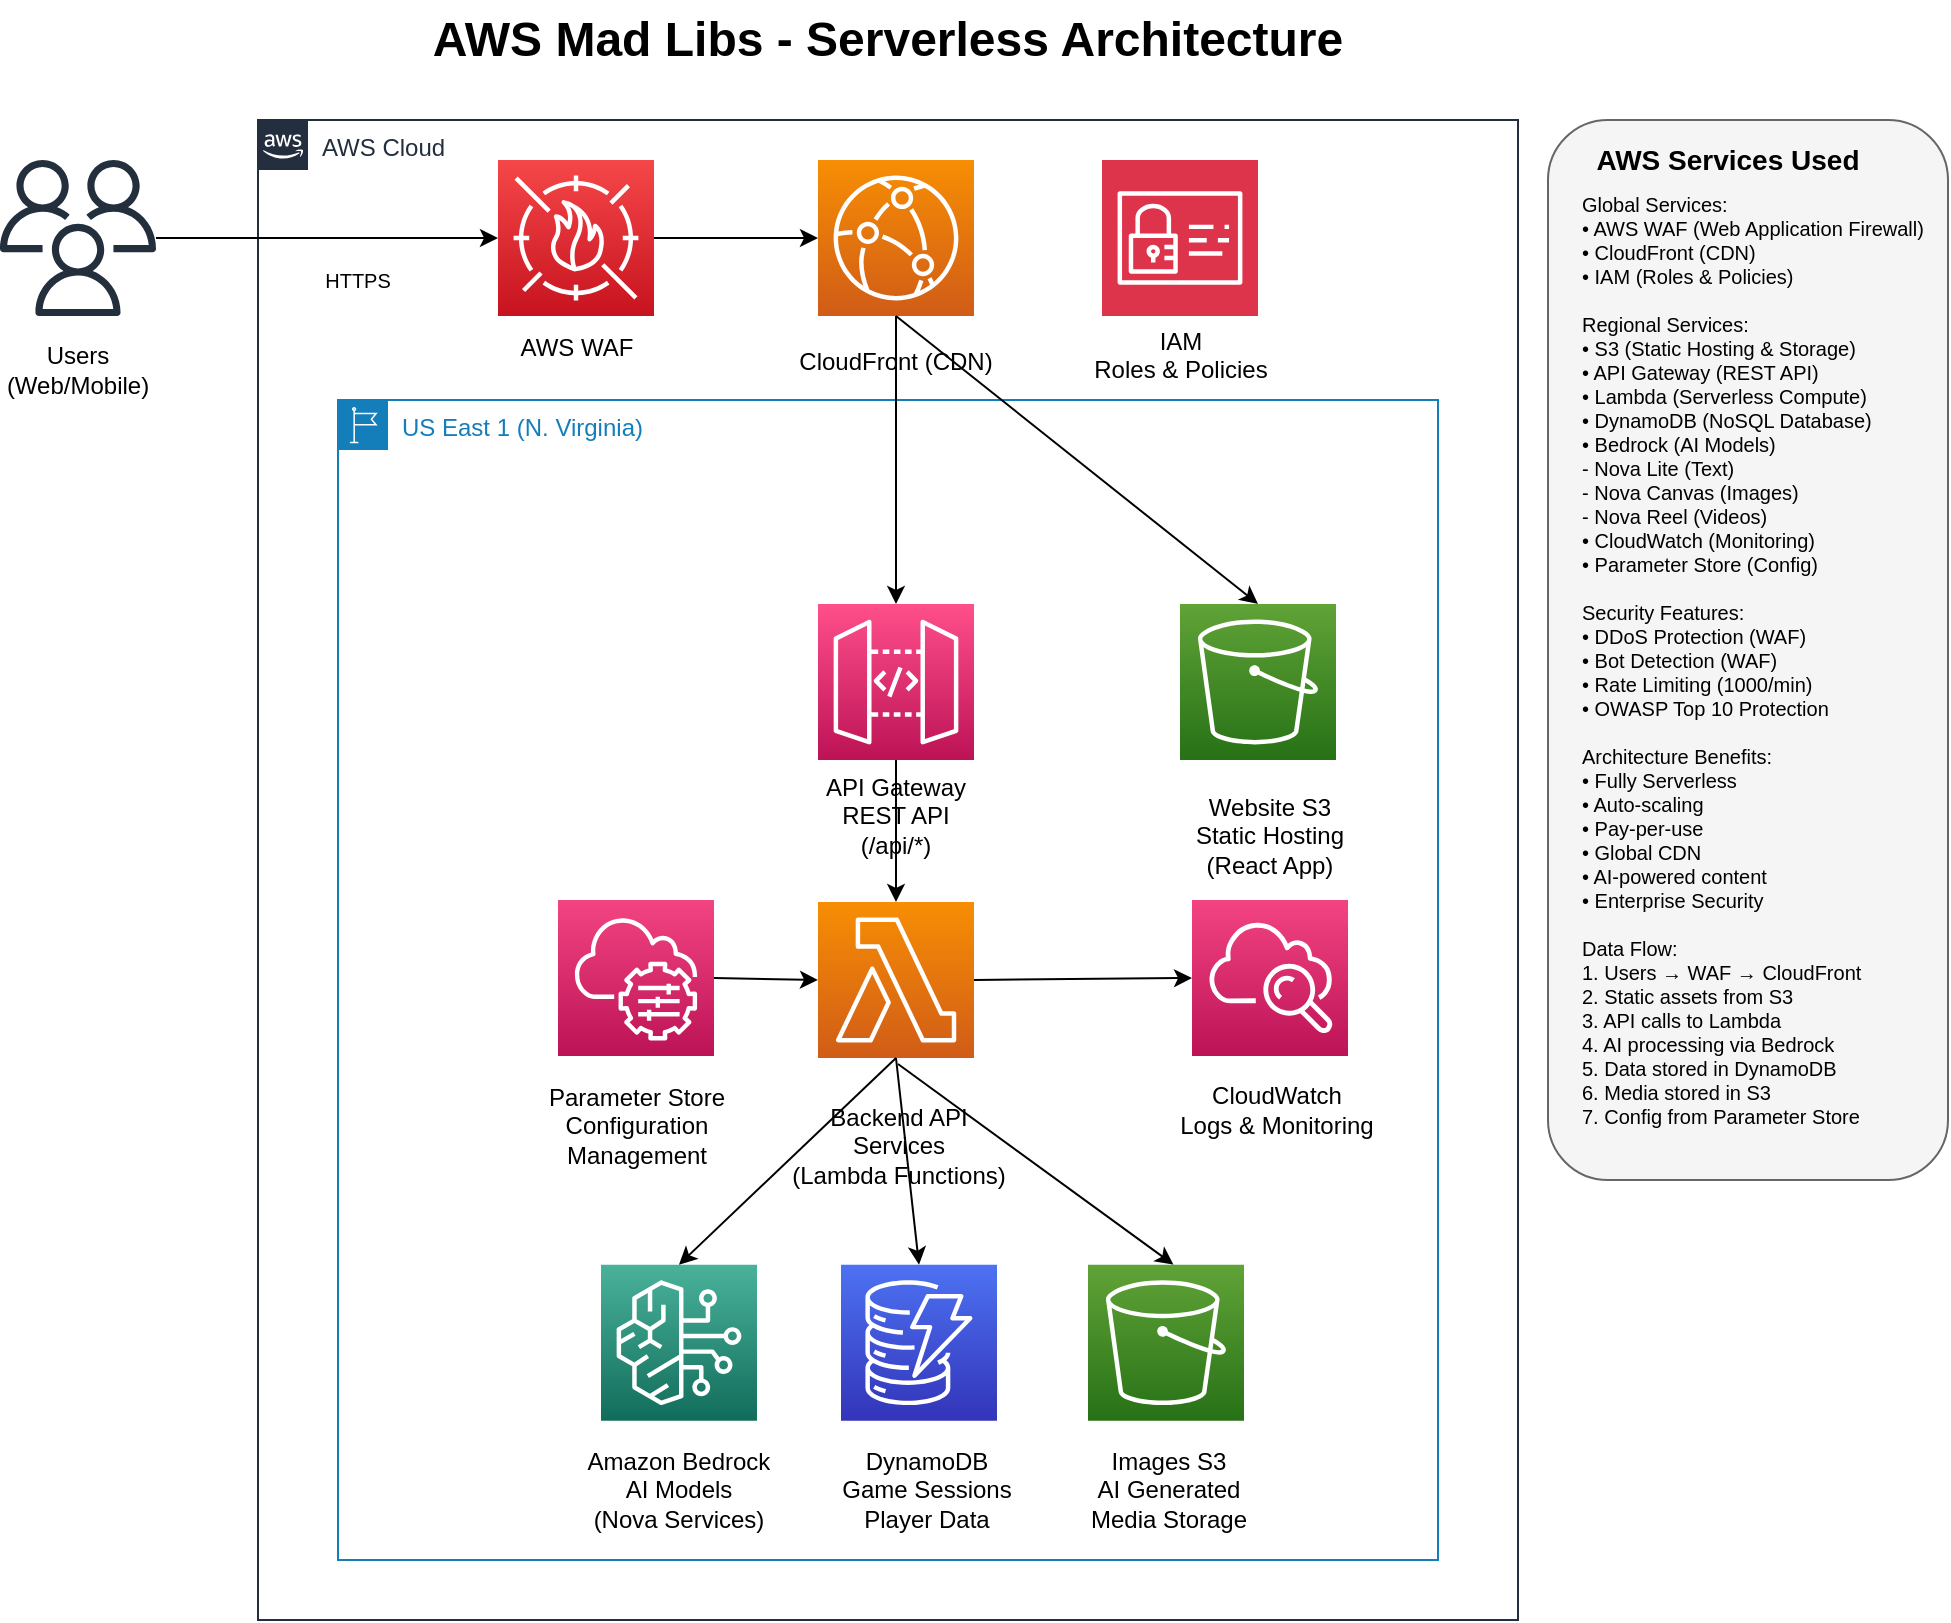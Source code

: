 <mxfile version="28.1.0">
  <diagram name="AWS Mad Libs Architecture" id="aws-mad-libs">
    <mxGraphModel dx="2066" dy="1137" grid="1" gridSize="10" guides="1" tooltips="1" connect="1" arrows="1" fold="1" page="1" pageScale="1" pageWidth="1400" pageHeight="1000" math="0" shadow="0">
      <root>
        <mxCell id="0" />
        <mxCell id="1" parent="0" />
        <mxCell id="title" value="AWS Mad Libs - Serverless Architecture" style="text;html=1;strokeColor=none;fillColor=none;align=center;verticalAlign=middle;whiteSpace=wrap;rounded=0;fontSize=24;fontStyle=1;" parent="1" vertex="1">
          <mxGeometry x="275" y="40" width="480" height="40" as="geometry" />
        </mxCell>
        <mxCell id="aws-cloud" value="AWS Cloud" style="points=[[0,0],[0.25,0],[0.5,0],[0.75,0],[1,0],[1,0.25],[1,0.5],[1,0.75],[1,1],[0.75,1],[0.5,1],[0.25,1],[0,1],[0,0.75],[0,0.5],[0,0.25]];outlineConnect=0;gradientColor=none;html=1;whiteSpace=wrap;fontSize=12;fontStyle=0;container=1;pointerEvents=0;collapsible=0;recursiveResize=0;shape=mxgraph.aws4.group;grIcon=mxgraph.aws4.group_aws_cloud_alt;strokeColor=#232F3E;fillColor=none;verticalAlign=top;align=left;spacingLeft=30;fontColor=#232F3E;dashed=0;" parent="1" vertex="1">
          <mxGeometry x="200" y="100" width="630" height="750" as="geometry" />
        </mxCell>
        <mxCell id="aws-region" value="US East 1 (N. Virginia)" style="points=[[0,0],[0.25,0],[0.5,0],[0.75,0],[1,0],[1,0.25],[1,0.5],[1,0.75],[1,1],[0.75,1],[0.5,1],[0.25,1],[0,1],[0,0.75],[0,0.5],[0,0.25]];outlineConnect=0;gradientColor=none;html=1;whiteSpace=wrap;fontSize=12;fontStyle=0;container=1;pointerEvents=0;collapsible=0;recursiveResize=0;shape=mxgraph.aws4.group;grIcon=mxgraph.aws4.group_region;strokeColor=#147EBA;fillColor=none;verticalAlign=top;align=left;spacingLeft=30;fontColor=#147EBA;dashed=0;" parent="aws-cloud" vertex="1">
          <mxGeometry x="40" y="140" width="550" height="580" as="geometry" />
        </mxCell>
        <mxCell id="s3-website" value="" style="sketch=0;points=[[0,0,0],[0.25,0,0],[0.5,0,0],[0.75,0,0],[1,0,0],[0,1,0],[0.25,1,0],[0.5,1,0],[0.75,1,0],[1,1,0],[0,0.25,0],[0,0.5,0],[0,0.75,0],[1,0.25,0],[1,0.5,0],[1,0.75,0]];outlineConnect=0;fontColor=#232F3E;gradientColor=#60A337;gradientDirection=north;fillColor=#277116;strokeColor=#ffffff;dashed=0;verticalLabelPosition=bottom;verticalAlign=top;align=center;html=1;fontSize=12;fontStyle=0;aspect=fixed;shape=mxgraph.aws4.resourceIcon;resIcon=mxgraph.aws4.s3;" parent="aws-region" vertex="1">
          <mxGeometry x="421" y="102" width="78" height="78" as="geometry" />
        </mxCell>
        <mxCell id="s3-website-label" value="Website S3&#xa;Static Hosting&#xa;(React App)" style="text;html=1;strokeColor=none;fillColor=none;align=center;verticalAlign=middle;whiteSpace=wrap;rounded=0;" parent="aws-region" vertex="1">
          <mxGeometry x="410" y="195" width="112" height="45" as="geometry" />
        </mxCell>
        <mxCell id="apigateway" value="" style="sketch=0;points=[[0,0,0],[0.25,0,0],[0.5,0,0],[0.75,0,0],[1,0,0],[0,1,0],[0.25,1,0],[0.5,1,0],[0.75,1,0],[1,1,0],[0,0.25,0],[0,0.5,0],[0,0.75,0],[1,0.25,0],[1,0.5,0],[1,0.75,0]];outlineConnect=0;fontColor=#232F3E;gradientColor=#FF4F8B;gradientDirection=north;fillColor=#BC1356;strokeColor=#ffffff;dashed=0;verticalLabelPosition=bottom;verticalAlign=top;align=center;html=1;fontSize=12;fontStyle=0;aspect=fixed;shape=mxgraph.aws4.resourceIcon;resIcon=mxgraph.aws4.api_gateway;" parent="aws-region" vertex="1">
          <mxGeometry x="240" y="102" width="78" height="78" as="geometry" />
        </mxCell>
        <mxCell id="apigateway-label" value="API Gateway&#xa;REST API&#xa;(/api/*)" style="text;html=1;strokeColor=none;fillColor=none;align=center;verticalAlign=middle;whiteSpace=wrap;rounded=0;" parent="aws-region" vertex="1">
          <mxGeometry x="213" y="185" width="132" height="45" as="geometry" />
        </mxCell>
        <mxCell id="lambda-backend" value="" style="sketch=0;points=[[0,0,0],[0.25,0,0],[0.5,0,0],[0.75,0,0],[1,0,0],[0,1,0],[0.25,1,0],[0.5,1,0],[0.75,1,0],[1,1,0],[0,0.25,0],[0,0.5,0],[0,0.75,0],[1,0.25,0],[1,0.5,0],[1,0.75,0]];outlineConnect=0;fontColor=#232F3E;gradientColor=#F78E04;gradientDirection=north;fillColor=#D05C17;strokeColor=#ffffff;dashed=0;verticalLabelPosition=bottom;verticalAlign=top;align=center;html=1;fontSize=12;fontStyle=0;aspect=fixed;shape=mxgraph.aws4.resourceIcon;resIcon=mxgraph.aws4.lambda;" parent="aws-region" vertex="1">
          <mxGeometry x="240" y="251" width="78" height="78" as="geometry" />
        </mxCell>
        <mxCell id="bedrock" value="" style="sketch=0;points=[[0,0,0],[0.25,0,0],[0.5,0,0],[0.75,0,0],[1,0,0],[0,1,0],[0.25,1,0],[0.5,1,0],[0.75,1,0],[1,1,0],[0,0.25,0],[0,0.5,0],[0,0.75,0],[1,0.25,0],[1,0.5,0],[1,0.75,0]];outlineConnect=0;fontColor=#232F3E;gradientColor=#4AB29A;gradientDirection=north;fillColor=#116D5B;strokeColor=#ffffff;dashed=0;verticalLabelPosition=bottom;verticalAlign=top;align=center;html=1;fontSize=12;fontStyle=0;aspect=fixed;shape=mxgraph.aws4.resourceIcon;resIcon=mxgraph.aws4.bedrock;" parent="aws-region" vertex="1">
          <mxGeometry x="131.5" y="432.34" width="78" height="78" as="geometry" />
        </mxCell>
        <mxCell id="bedrock-label" value="Amazon Bedrock&#xa;AI Models&#xa;(Nova Services)" style="text;html=1;strokeColor=none;fillColor=none;align=center;verticalAlign=middle;whiteSpace=wrap;rounded=0;" parent="aws-region" vertex="1">
          <mxGeometry x="120" y="522.34" width="101" height="45" as="geometry" />
        </mxCell>
        <mxCell id="dynamodb" value="" style="sketch=0;points=[[0,0,0],[0.25,0,0],[0.5,0,0],[0.75,0,0],[1,0,0],[0,1,0],[0.25,1,0],[0.5,1,0],[0.75,1,0],[1,1,0],[0,0.25,0],[0,0.5,0],[0,0.75,0],[1,0.25,0],[1,0.5,0],[1,0.75,0]];outlineConnect=0;fontColor=#232F3E;gradientColor=#4D72F3;gradientDirection=north;fillColor=#3334B9;strokeColor=#ffffff;dashed=0;verticalLabelPosition=bottom;verticalAlign=top;align=center;html=1;fontSize=12;fontStyle=0;aspect=fixed;shape=mxgraph.aws4.resourceIcon;resIcon=mxgraph.aws4.dynamodb;" parent="aws-region" vertex="1">
          <mxGeometry x="251.5" y="432.34" width="78" height="78" as="geometry" />
        </mxCell>
        <mxCell id="dynamodb-label" value="DynamoDB&#xa;Game Sessions&#xa;Player Data" style="text;html=1;strokeColor=none;fillColor=none;align=center;verticalAlign=middle;whiteSpace=wrap;rounded=0;" parent="aws-region" vertex="1">
          <mxGeometry x="224.5" y="522.34" width="139" height="45" as="geometry" />
        </mxCell>
        <mxCell id="s3-images" value="" style="sketch=0;points=[[0,0,0],[0.25,0,0],[0.5,0,0],[0.75,0,0],[1,0,0],[0,1,0],[0.25,1,0],[0.5,1,0],[0.75,1,0],[1,1,0],[0,0.25,0],[0,0.5,0],[0,0.75,0],[1,0.25,0],[1,0.5,0],[1,0.75,0]];outlineConnect=0;fontColor=#232F3E;gradientColor=#60A337;gradientDirection=north;fillColor=#277116;strokeColor=#ffffff;dashed=0;verticalLabelPosition=bottom;verticalAlign=top;align=center;html=1;fontSize=12;fontStyle=0;aspect=fixed;shape=mxgraph.aws4.resourceIcon;resIcon=mxgraph.aws4.s3;" parent="aws-region" vertex="1">
          <mxGeometry x="375" y="432.34" width="78" height="78" as="geometry" />
        </mxCell>
        <mxCell id="s3-images-label" value="Images S3&#xa;AI Generated&#xa;Media Storage" style="text;html=1;strokeColor=none;fillColor=none;align=center;verticalAlign=middle;whiteSpace=wrap;rounded=0;" parent="aws-region" vertex="1">
          <mxGeometry x="345.5" y="522.34" width="139" height="45" as="geometry" />
        </mxCell>
        <mxCell id="cloudwatch" value="" style="sketch=0;points=[[0,0,0],[0.25,0,0],[0.5,0,0],[0.75,0,0],[1,0,0],[0,1,0],[0.25,1,0],[0.5,1,0],[0.75,1,0],[1,1,0],[0,0.25,0],[0,0.5,0],[0,0.75,0],[1,0.25,0],[1,0.5,0],[1,0.75,0]];outlineConnect=0;fontColor=#232F3E;gradientColor=#F34482;gradientDirection=north;fillColor=#BC1356;strokeColor=#ffffff;dashed=0;verticalLabelPosition=bottom;verticalAlign=top;align=center;html=1;fontSize=12;fontStyle=0;aspect=fixed;shape=mxgraph.aws4.resourceIcon;resIcon=mxgraph.aws4.cloudwatch;" parent="aws-region" vertex="1">
          <mxGeometry x="427" y="250" width="78" height="78" as="geometry" />
        </mxCell>
        <mxCell id="cloudwatch-label" value="CloudWatch&#xa;Logs &amp; Monitoring" style="text;html=1;strokeColor=none;fillColor=none;align=center;verticalAlign=middle;whiteSpace=wrap;rounded=0;" parent="aws-region" vertex="1">
          <mxGeometry x="410" y="340" width="119" height="30" as="geometry" />
        </mxCell>
        <mxCell id="parameter-store" value="" style="sketch=0;points=[[0,0,0],[0.25,0,0],[0.5,0,0],[0.75,0,0],[1,0,0],[0,1,0],[0.25,1,0],[0.5,1,0],[0.75,1,0],[1,1,0],[0,0.25,0],[0,0.5,0],[0,0.75,0],[1,0.25,0],[1,0.5,0],[1,0.75,0]];outlineConnect=0;fontColor=#232F3E;gradientColor=#F34482;gradientDirection=north;fillColor=#BC1356;strokeColor=#ffffff;dashed=0;verticalLabelPosition=bottom;verticalAlign=top;align=center;html=1;fontSize=12;fontStyle=0;aspect=fixed;shape=mxgraph.aws4.resourceIcon;resIcon=mxgraph.aws4.systems_manager;" parent="aws-region" vertex="1">
          <mxGeometry x="110" y="250" width="78" height="78" as="geometry" />
        </mxCell>
        <mxCell id="parameter-store-label" value="Parameter Store&#xa;Configuration&#xa;Management" style="text;html=1;strokeColor=none;fillColor=none;align=center;verticalAlign=middle;whiteSpace=wrap;rounded=0;" parent="aws-region" vertex="1">
          <mxGeometry x="99.5" y="340" width="99" height="45" as="geometry" />
        </mxCell>
        <mxCell id="conn4" value="" style="endArrow=classic;html=1;rounded=0;exitX=0.5;exitY=1;exitDx=0;exitDy=0;entryX=0.5;entryY=0;entryDx=0;entryDy=0;exitPerimeter=0;entryPerimeter=0;" parent="aws-region" source="apigateway" target="lambda-backend" edge="1">
          <mxGeometry width="50" height="50" relative="1" as="geometry">
            <mxPoint x="168.996" y="185.0" as="sourcePoint" />
            <mxPoint x="93" y="192.34" as="targetPoint" />
          </mxGeometry>
        </mxCell>
        <mxCell id="8I0sBDZZH1bgXY_--XYp-7" value="" style="endArrow=classic;html=1;rounded=0;exitX=0.5;exitY=1;exitDx=0;exitDy=0;entryX=0.5;entryY=0;entryDx=0;entryDy=0;exitPerimeter=0;entryPerimeter=0;" parent="aws-region" source="lambda-backend" target="bedrock" edge="1">
          <mxGeometry width="50" height="50" relative="1" as="geometry">
            <mxPoint x="153" y="332.34" as="sourcePoint" />
            <mxPoint x="198" y="442.34" as="targetPoint" />
          </mxGeometry>
        </mxCell>
        <mxCell id="8I0sBDZZH1bgXY_--XYp-8" value="" style="endArrow=classic;html=1;rounded=0;exitX=0.5;exitY=1;exitDx=0;exitDy=0;entryX=0.5;entryY=0;entryDx=0;entryDy=0;exitPerimeter=0;entryPerimeter=0;" parent="aws-region" source="lambda-backend" target="dynamodb" edge="1">
          <mxGeometry width="50" height="50" relative="1" as="geometry">
            <mxPoint x="284.5" y="287.34" as="sourcePoint" />
            <mxPoint x="251.5" y="427.34" as="targetPoint" />
          </mxGeometry>
        </mxCell>
        <mxCell id="8I0sBDZZH1bgXY_--XYp-10" value="" style="endArrow=classic;html=1;rounded=0;entryX=0.5;entryY=0;entryDx=0;entryDy=0;entryPerimeter=0;" parent="aws-region" edge="1">
          <mxGeometry width="50" height="50" relative="1" as="geometry">
            <mxPoint x="280" y="332" as="sourcePoint" />
            <mxPoint x="417.75" y="432.34" as="targetPoint" />
          </mxGeometry>
        </mxCell>
        <mxCell id="lambda-backend-label" value="Backend API&#xa;Services&#xa;(Lambda Functions)" style="text;html=1;strokeColor=none;fillColor=none;align=center;verticalAlign=middle;whiteSpace=wrap;rounded=0;" parent="aws-region" vertex="1">
          <mxGeometry x="214.5" y="350" width="131" height="45" as="geometry" />
        </mxCell>
        <mxCell id="8I0sBDZZH1bgXY_--XYp-16" value="" style="endArrow=classic;html=1;rounded=0;entryX=0;entryY=0.5;entryDx=0;entryDy=0;entryPerimeter=0;" parent="aws-region" target="cloudwatch" edge="1">
          <mxGeometry width="50" height="50" relative="1" as="geometry">
            <mxPoint x="318" y="290" as="sourcePoint" />
            <mxPoint x="455.75" y="390.34" as="targetPoint" />
          </mxGeometry>
        </mxCell>
        <mxCell id="parameter-store-conn" value="" style="endArrow=none;html=1;rounded=0;entryX=1;entryY=0.5;entryDx=0;entryDy=0;entryPerimeter=0;exitX=0;exitY=0.5;exitDx=0;exitDy=0;exitPerimeter=0;endFill=0;startArrow=classic;startFill=1;" parent="aws-region" source="lambda-backend" target="parameter-store" edge="1">
          <mxGeometry width="50" height="50" relative="1" as="geometry">
            <mxPoint x="318" y="329" as="sourcePoint" />
            <mxPoint x="534" y="432.34" as="targetPoint" />
          </mxGeometry>
        </mxCell>
        <mxCell id="waf" value="" style="sketch=0;points=[[0,0,0],[0.25,0,0],[0.5,0,0],[0.75,0,0],[1,0,0],[0,1,0],[0.25,1,0],[0.5,1,0],[0.75,1,0],[1,1,0],[0,0.25,0],[0,0.5,0],[0,0.75,0],[1,0.25,0],[1,0.5,0],[1,0.75,0]];outlineConnect=0;fontColor=#232F3E;gradientColor=#F54749;gradientDirection=north;fillColor=#C7131F;strokeColor=#ffffff;dashed=0;verticalLabelPosition=bottom;verticalAlign=top;align=center;html=1;fontSize=12;fontStyle=0;aspect=fixed;shape=mxgraph.aws4.resourceIcon;resIcon=mxgraph.aws4.waf;" parent="aws-cloud" vertex="1">
          <mxGeometry x="120" y="20" width="78" height="78" as="geometry" />
        </mxCell>
        <mxCell id="waf-label" value="AWS WAF" style="text;html=1;strokeColor=none;fillColor=none;align=center;verticalAlign=middle;whiteSpace=wrap;rounded=0;" parent="aws-cloud" vertex="1">
          <mxGeometry x="98.5" y="98" width="121" height="32" as="geometry" />
        </mxCell>
        <mxCell id="waf-cloudfront-conn" value="" style="endArrow=classic;html=1;rounded=0;exitX=1;exitY=0.5;exitDx=0;exitDy=0;entryX=0;entryY=0.5;entryDx=0;entryDy=0;exitPerimeter=0;entryPerimeter=0;" parent="aws-cloud" source="waf" target="cloudfront" edge="1">
          <mxGeometry width="50" height="50" relative="1" as="geometry">
            <mxPoint x="200" y="80" as="sourcePoint" />
            <mxPoint x="280" y="80" as="targetPoint" />
          </mxGeometry>
        </mxCell>
        <mxCell id="iam-label" value="IAM&lt;br&gt;Roles &amp;amp; Policies&lt;div&gt;&lt;br/&gt;&lt;/div&gt;" style="text;html=1;strokeColor=none;fillColor=none;align=center;verticalAlign=middle;whiteSpace=wrap;rounded=0;" parent="aws-cloud" vertex="1">
          <mxGeometry x="406.5" y="102" width="109" height="45" as="geometry" />
        </mxCell>
        <mxCell id="conn1-label" value="HTTPS" style="text;html=1;strokeColor=none;fillColor=none;align=center;verticalAlign=middle;whiteSpace=wrap;rounded=0;fontSize=10;" parent="aws-cloud" vertex="1">
          <mxGeometry x="30" y="70" width="40" height="20" as="geometry" />
        </mxCell>
        <mxCell id="cloudfront" value="" style="sketch=0;points=[[0,0,0],[0.25,0,0],[0.5,0,0],[0.75,0,0],[1,0,0],[0,1,0],[0.25,1,0],[0.5,1,0],[0.75,1,0],[1,1,0],[0,0.25,0],[0,0.5,0],[0,0.75,0],[1,0.25,0],[1,0.5,0],[1,0.75,0]];outlineConnect=0;fontColor=#232F3E;gradientColor=#F78E04;gradientDirection=north;fillColor=#D05C17;strokeColor=#ffffff;dashed=0;verticalLabelPosition=bottom;verticalAlign=top;align=center;html=1;fontSize=12;fontStyle=0;aspect=fixed;shape=mxgraph.aws4.resourceIcon;resIcon=mxgraph.aws4.cloudfront;" parent="aws-cloud" vertex="1">
          <mxGeometry x="280" y="20" width="78" height="78" as="geometry" />
        </mxCell>
        <mxCell id="zxRo1MHsEytoIOUjJ5Jk-1" value="" style="sketch=0;points=[[0,0,0],[0.25,0,0],[0.5,0,0],[0.75,0,0],[1,0,0],[0,1,0],[0.25,1,0],[0.5,1,0],[0.75,1,0],[1,1,0],[0,0.25,0],[0,0.5,0],[0,0.75,0],[1,0.25,0],[1,0.5,0],[1,0.75,0]];outlineConnect=0;fontColor=#232F3E;fillColor=#DD344C;strokeColor=#ffffff;dashed=0;verticalLabelPosition=bottom;verticalAlign=top;align=center;html=1;fontSize=12;fontStyle=0;aspect=fixed;shape=mxgraph.aws4.resourceIcon;resIcon=mxgraph.aws4.identity_and_access_management;" parent="aws-cloud" vertex="1">
          <mxGeometry x="422" y="20" width="78" height="78" as="geometry" />
        </mxCell>
        <mxCell id="cloudfront-label" value="CloudFront (CDN)" style="text;html=1;strokeColor=none;fillColor=none;align=center;verticalAlign=middle;whiteSpace=wrap;rounded=0;" parent="aws-cloud" vertex="1">
          <mxGeometry x="249" y="98" width="140" height="45" as="geometry" />
        </mxCell>
        <mxCell id="users" value="" style="sketch=0;outlineConnect=0;fontColor=#232F3E;gradientColor=none;fillColor=#232F3D;strokeColor=none;dashed=0;verticalLabelPosition=bottom;verticalAlign=top;align=center;html=1;fontSize=12;fontStyle=0;aspect=fixed;pointerEvents=1;shape=mxgraph.aws4.users;" parent="1" vertex="1">
          <mxGeometry x="71" y="120" width="78" height="78" as="geometry" />
        </mxCell>
        <mxCell id="users-label" value="Users&#xa;(Web/Mobile)" style="text;html=1;strokeColor=none;fillColor=none;align=center;verticalAlign=middle;whiteSpace=wrap;rounded=0;" parent="1" vertex="1">
          <mxGeometry x="80" y="210" width="60" height="30" as="geometry" />
        </mxCell>
        <mxCell id="conn1" value="" style="endArrow=classic;html=1;rounded=0;exitX=1;exitY=0.5;exitDx=0;exitDy=0;entryX=0;entryY=0.5;entryDx=0;entryDy=0;entryPerimeter=0;" parent="1" source="users" edge="1" target="waf">
          <mxGeometry width="50" height="50" relative="1" as="geometry">
            <mxPoint x="200" y="300" as="sourcePoint" />
            <mxPoint x="470" y="181" as="targetPoint" />
          </mxGeometry>
        </mxCell>
        <mxCell id="conn2" value="" style="endArrow=classic;html=1;rounded=0;exitX=0.5;exitY=1;exitDx=0;exitDy=0;entryX=0.5;entryY=0;entryDx=0;entryDy=0;entryPerimeter=0;exitPerimeter=0;" parent="1" source="cloudfront" target="s3-website" edge="1">
          <mxGeometry width="50" height="50" relative="1" as="geometry">
            <mxPoint x="500" y="300" as="sourcePoint" />
            <mxPoint x="550" y="250" as="targetPoint" />
          </mxGeometry>
        </mxCell>
        <mxCell id="conn3" value="" style="endArrow=classic;html=1;rounded=0;exitX=0.5;exitY=1;exitDx=0;exitDy=0;entryX=0.5;entryY=0;entryDx=0;entryDy=0;" parent="1" source="cloudfront" target="apigateway" edge="1">
          <mxGeometry width="50" height="50" relative="1" as="geometry">
            <mxPoint x="400" y="300" as="sourcePoint" />
            <mxPoint x="450" y="250" as="targetPoint" />
          </mxGeometry>
        </mxCell>
        <mxCell id="legend-bg" value="" style="rounded=1;whiteSpace=wrap;html=1;fillColor=#f5f5f5;strokeColor=#666666;fontColor=#333333;" parent="1" vertex="1">
          <mxGeometry x="845" y="100" width="200" height="530" as="geometry" />
        </mxCell>
        <mxCell id="legend-title" value="AWS Services Used" style="text;html=1;strokeColor=none;fillColor=none;align=center;verticalAlign=middle;whiteSpace=wrap;rounded=0;fontSize=14;fontStyle=1;" parent="1" vertex="1">
          <mxGeometry x="860" y="110" width="150" height="20" as="geometry" />
        </mxCell>
        <mxCell id="legend-text" value="Global Services:&#xa;• AWS WAF (Web Application Firewall)&#xa;• CloudFront (CDN)&#xa;• IAM (Roles &amp; Policies)&#xa;&#xa;Regional Services:&#xa;• S3 (Static Hosting &amp; Storage)&#xa;• API Gateway (REST API)&#xa;• Lambda (Serverless Compute)&#xa;• DynamoDB (NoSQL Database)&#xa;• Bedrock (AI Models)&#xa;  - Nova Lite (Text)&#xa;  - Nova Canvas (Images)&#xa;  - Nova Reel (Videos)&#xa;• CloudWatch (Monitoring)&#xa;• Parameter Store (Config)&#xa;&#xa;Security Features:&#xa;• DDoS Protection (WAF)&#xa;• Bot Detection (WAF)&#xa;• Rate Limiting (1000/min)&#xa;• OWASP Top 10 Protection&#xa;&#xa;Architecture Benefits:&#xa;• Fully Serverless&#xa;• Auto-scaling&#xa;• Pay-per-use&#xa;• Global CDN&#xa;• AI-powered content&#xa;• Enterprise Security&#xa;&#xa;Data Flow:&#xa;1. Users → WAF → CloudFront&#xa;2. Static assets from S3&#xa;3. API calls to Lambda&#xa;4. AI processing via Bedrock&#xa;5. Data stored in DynamoDB&#xa;6. Media stored in S3&#xa;7. Config from Parameter Store" style="text;html=1;strokeColor=none;fillColor=none;align=left;verticalAlign=top;whiteSpace=wrap;rounded=0;fontSize=10;" parent="1" vertex="1">
          <mxGeometry x="860" y="130" width="180" height="400" as="geometry" />
        </mxCell>
      </root>
    </mxGraphModel>
  </diagram>
</mxfile>
